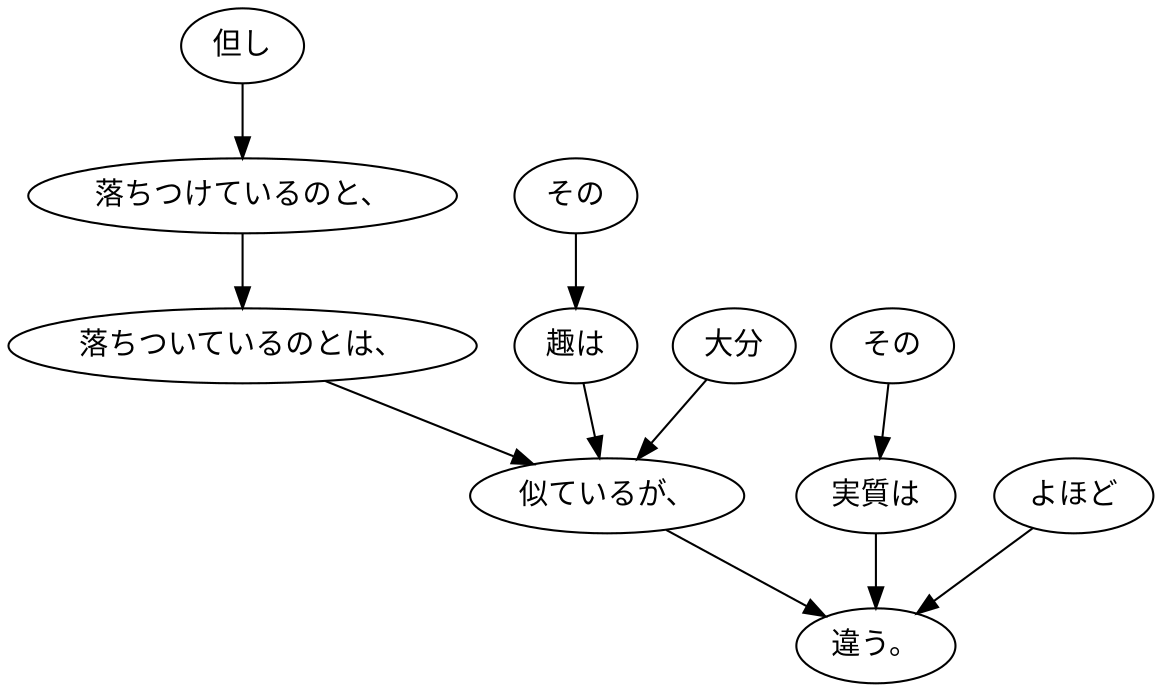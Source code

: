digraph graph6206 {
	node0 [label="但し"];
	node1 [label="落ちつけているのと、"];
	node2 [label="落ちついているのとは、"];
	node3 [label="その"];
	node4 [label="趣は"];
	node5 [label="大分"];
	node6 [label="似ているが、"];
	node7 [label="その"];
	node8 [label="実質は"];
	node9 [label="よほど"];
	node10 [label="違う。"];
	node0 -> node1;
	node1 -> node2;
	node2 -> node6;
	node3 -> node4;
	node4 -> node6;
	node5 -> node6;
	node6 -> node10;
	node7 -> node8;
	node8 -> node10;
	node9 -> node10;
}
